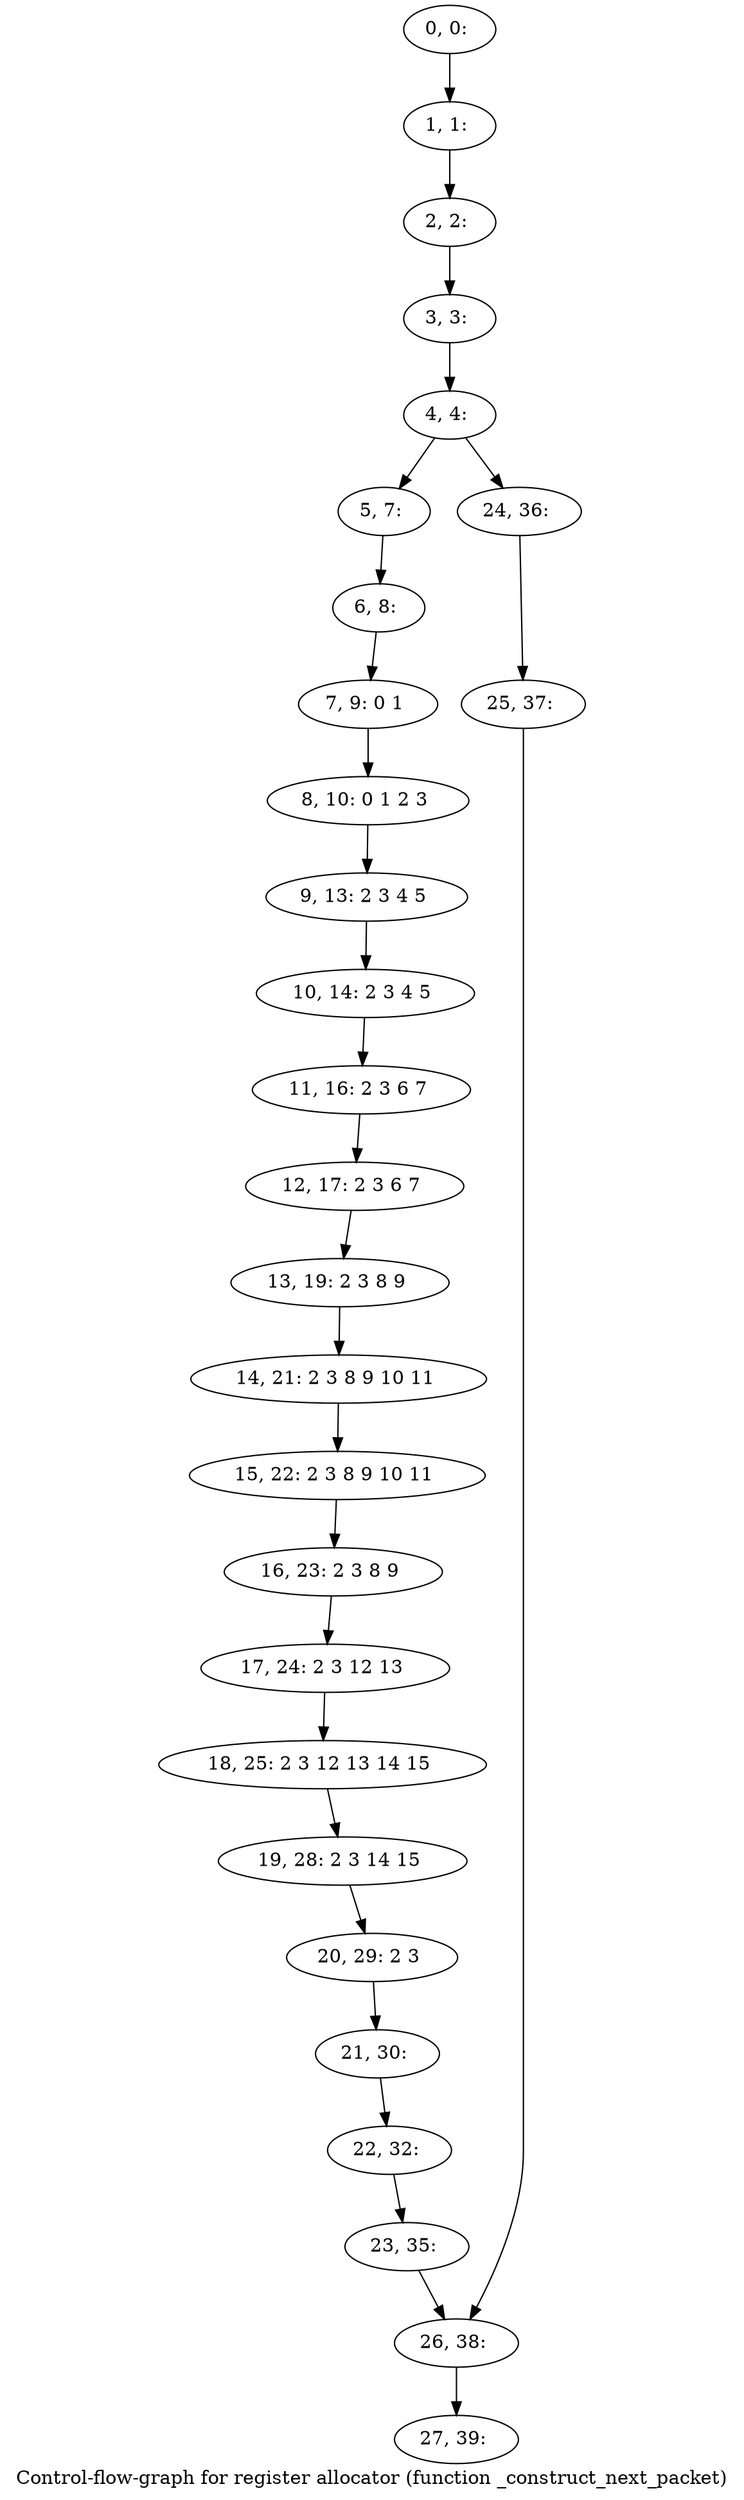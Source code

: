 digraph G {
graph [label="Control-flow-graph for register allocator (function _construct_next_packet)"]
0[label="0, 0: "];
1[label="1, 1: "];
2[label="2, 2: "];
3[label="3, 3: "];
4[label="4, 4: "];
5[label="5, 7: "];
6[label="6, 8: "];
7[label="7, 9: 0 1 "];
8[label="8, 10: 0 1 2 3 "];
9[label="9, 13: 2 3 4 5 "];
10[label="10, 14: 2 3 4 5 "];
11[label="11, 16: 2 3 6 7 "];
12[label="12, 17: 2 3 6 7 "];
13[label="13, 19: 2 3 8 9 "];
14[label="14, 21: 2 3 8 9 10 11 "];
15[label="15, 22: 2 3 8 9 10 11 "];
16[label="16, 23: 2 3 8 9 "];
17[label="17, 24: 2 3 12 13 "];
18[label="18, 25: 2 3 12 13 14 15 "];
19[label="19, 28: 2 3 14 15 "];
20[label="20, 29: 2 3 "];
21[label="21, 30: "];
22[label="22, 32: "];
23[label="23, 35: "];
24[label="24, 36: "];
25[label="25, 37: "];
26[label="26, 38: "];
27[label="27, 39: "];
0->1 ;
1->2 ;
2->3 ;
3->4 ;
4->5 ;
4->24 ;
5->6 ;
6->7 ;
7->8 ;
8->9 ;
9->10 ;
10->11 ;
11->12 ;
12->13 ;
13->14 ;
14->15 ;
15->16 ;
16->17 ;
17->18 ;
18->19 ;
19->20 ;
20->21 ;
21->22 ;
22->23 ;
23->26 ;
24->25 ;
25->26 ;
26->27 ;
}

